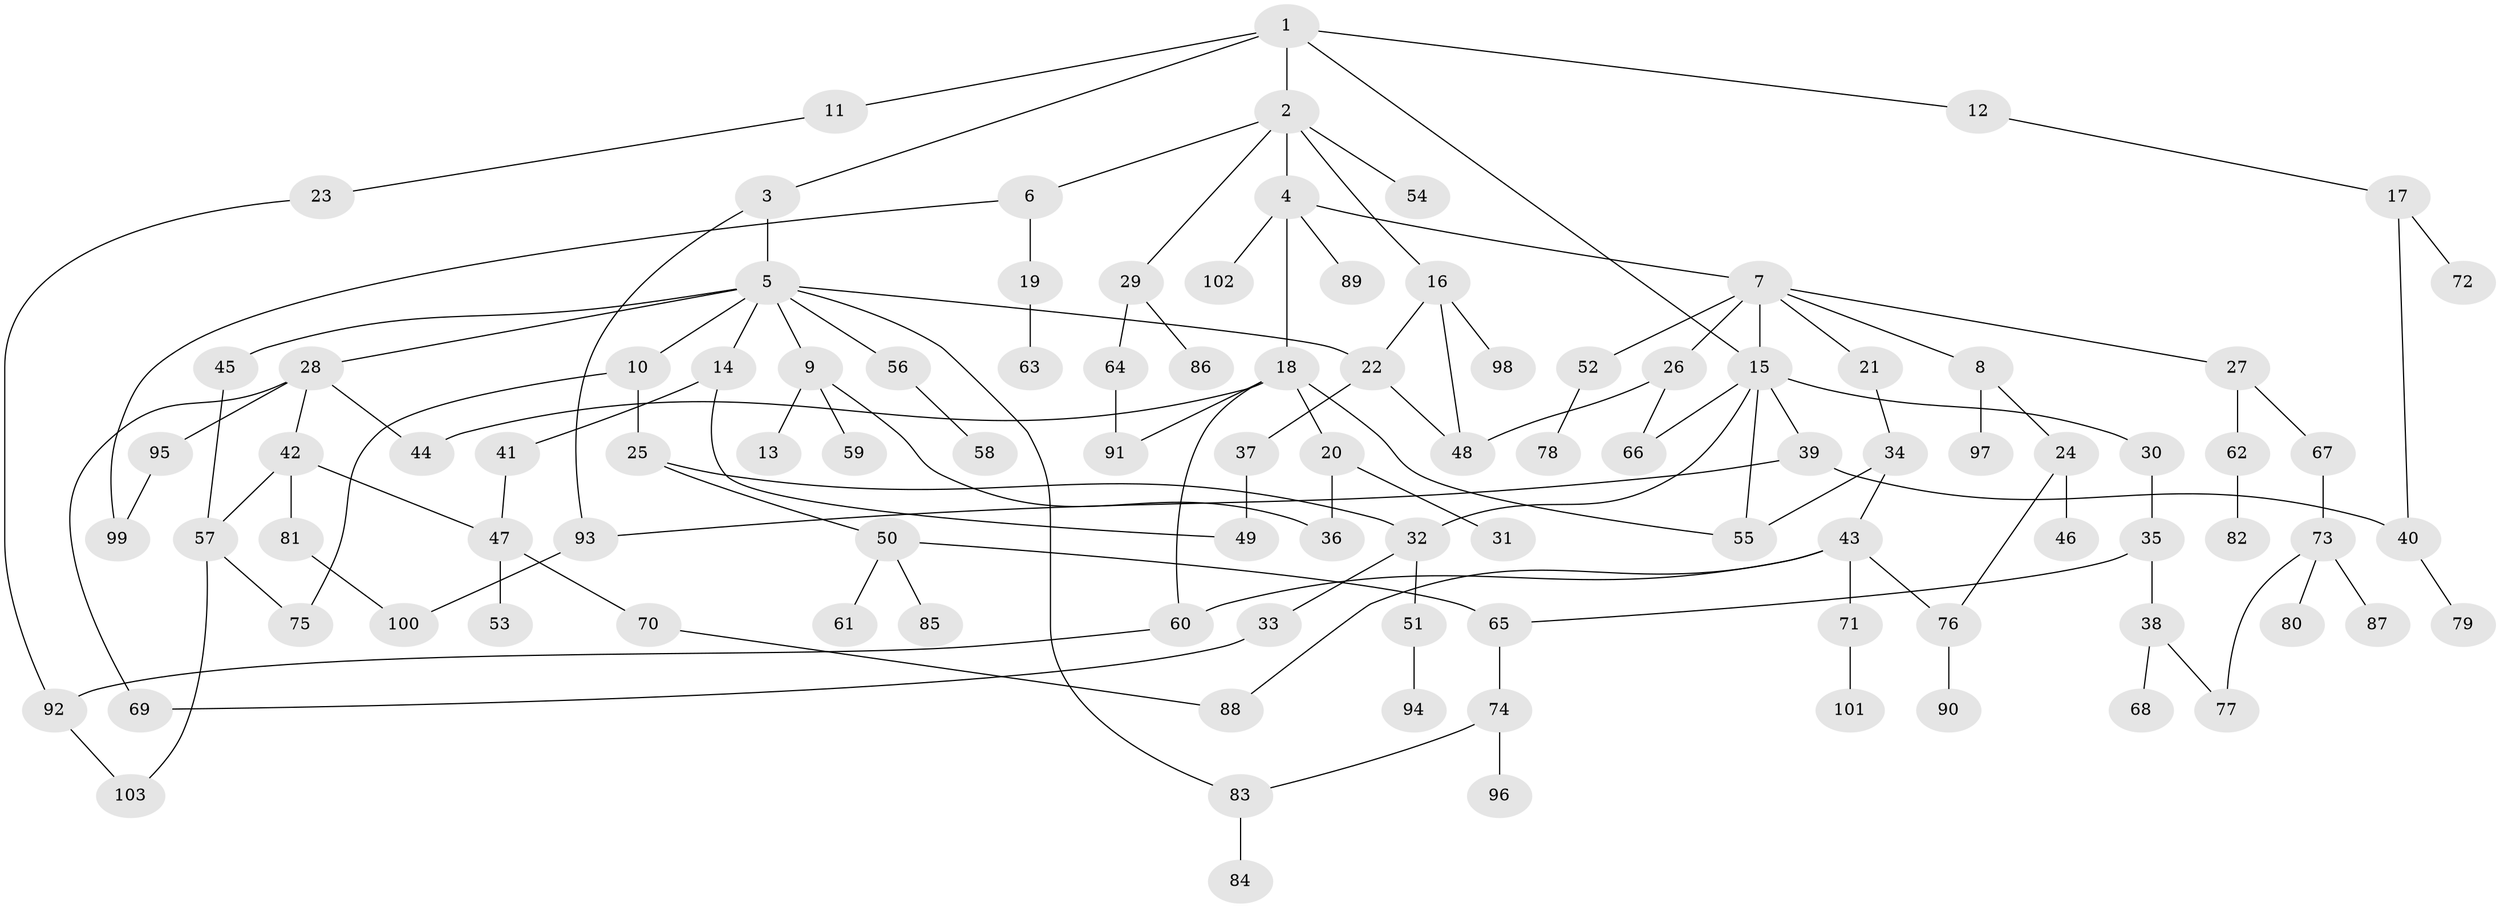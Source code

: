 // Generated by graph-tools (version 1.1) at 2025/34/03/09/25 02:34:10]
// undirected, 103 vertices, 130 edges
graph export_dot {
graph [start="1"]
  node [color=gray90,style=filled];
  1;
  2;
  3;
  4;
  5;
  6;
  7;
  8;
  9;
  10;
  11;
  12;
  13;
  14;
  15;
  16;
  17;
  18;
  19;
  20;
  21;
  22;
  23;
  24;
  25;
  26;
  27;
  28;
  29;
  30;
  31;
  32;
  33;
  34;
  35;
  36;
  37;
  38;
  39;
  40;
  41;
  42;
  43;
  44;
  45;
  46;
  47;
  48;
  49;
  50;
  51;
  52;
  53;
  54;
  55;
  56;
  57;
  58;
  59;
  60;
  61;
  62;
  63;
  64;
  65;
  66;
  67;
  68;
  69;
  70;
  71;
  72;
  73;
  74;
  75;
  76;
  77;
  78;
  79;
  80;
  81;
  82;
  83;
  84;
  85;
  86;
  87;
  88;
  89;
  90;
  91;
  92;
  93;
  94;
  95;
  96;
  97;
  98;
  99;
  100;
  101;
  102;
  103;
  1 -- 2;
  1 -- 3;
  1 -- 11;
  1 -- 12;
  1 -- 15;
  2 -- 4;
  2 -- 6;
  2 -- 16;
  2 -- 29;
  2 -- 54;
  3 -- 5;
  3 -- 93;
  4 -- 7;
  4 -- 18;
  4 -- 89;
  4 -- 102;
  5 -- 9;
  5 -- 10;
  5 -- 14;
  5 -- 22;
  5 -- 28;
  5 -- 45;
  5 -- 56;
  5 -- 83;
  6 -- 19;
  6 -- 99;
  7 -- 8;
  7 -- 21;
  7 -- 26;
  7 -- 27;
  7 -- 52;
  7 -- 15;
  8 -- 24;
  8 -- 97;
  9 -- 13;
  9 -- 59;
  9 -- 36;
  10 -- 25;
  10 -- 75;
  11 -- 23;
  12 -- 17;
  14 -- 41;
  14 -- 49;
  15 -- 30;
  15 -- 32;
  15 -- 39;
  15 -- 66;
  15 -- 55;
  16 -- 98;
  16 -- 22;
  16 -- 48;
  17 -- 72;
  17 -- 40;
  18 -- 20;
  18 -- 44;
  18 -- 91;
  18 -- 60;
  18 -- 55;
  19 -- 63;
  20 -- 31;
  20 -- 36;
  21 -- 34;
  22 -- 37;
  22 -- 48;
  23 -- 92;
  24 -- 46;
  24 -- 76;
  25 -- 50;
  25 -- 32;
  26 -- 66;
  26 -- 48;
  27 -- 62;
  27 -- 67;
  28 -- 42;
  28 -- 69;
  28 -- 95;
  28 -- 44;
  29 -- 64;
  29 -- 86;
  30 -- 35;
  32 -- 33;
  32 -- 51;
  33 -- 69;
  34 -- 43;
  34 -- 55;
  35 -- 38;
  35 -- 65;
  37 -- 49;
  38 -- 68;
  38 -- 77;
  39 -- 40;
  39 -- 93;
  40 -- 79;
  41 -- 47;
  42 -- 47;
  42 -- 81;
  42 -- 57;
  43 -- 60;
  43 -- 71;
  43 -- 88;
  43 -- 76;
  45 -- 57;
  47 -- 53;
  47 -- 70;
  50 -- 61;
  50 -- 85;
  50 -- 65;
  51 -- 94;
  52 -- 78;
  56 -- 58;
  57 -- 75;
  57 -- 103;
  60 -- 92;
  62 -- 82;
  64 -- 91;
  65 -- 74;
  67 -- 73;
  70 -- 88;
  71 -- 101;
  73 -- 77;
  73 -- 80;
  73 -- 87;
  74 -- 83;
  74 -- 96;
  76 -- 90;
  81 -- 100;
  83 -- 84;
  92 -- 103;
  93 -- 100;
  95 -- 99;
}
